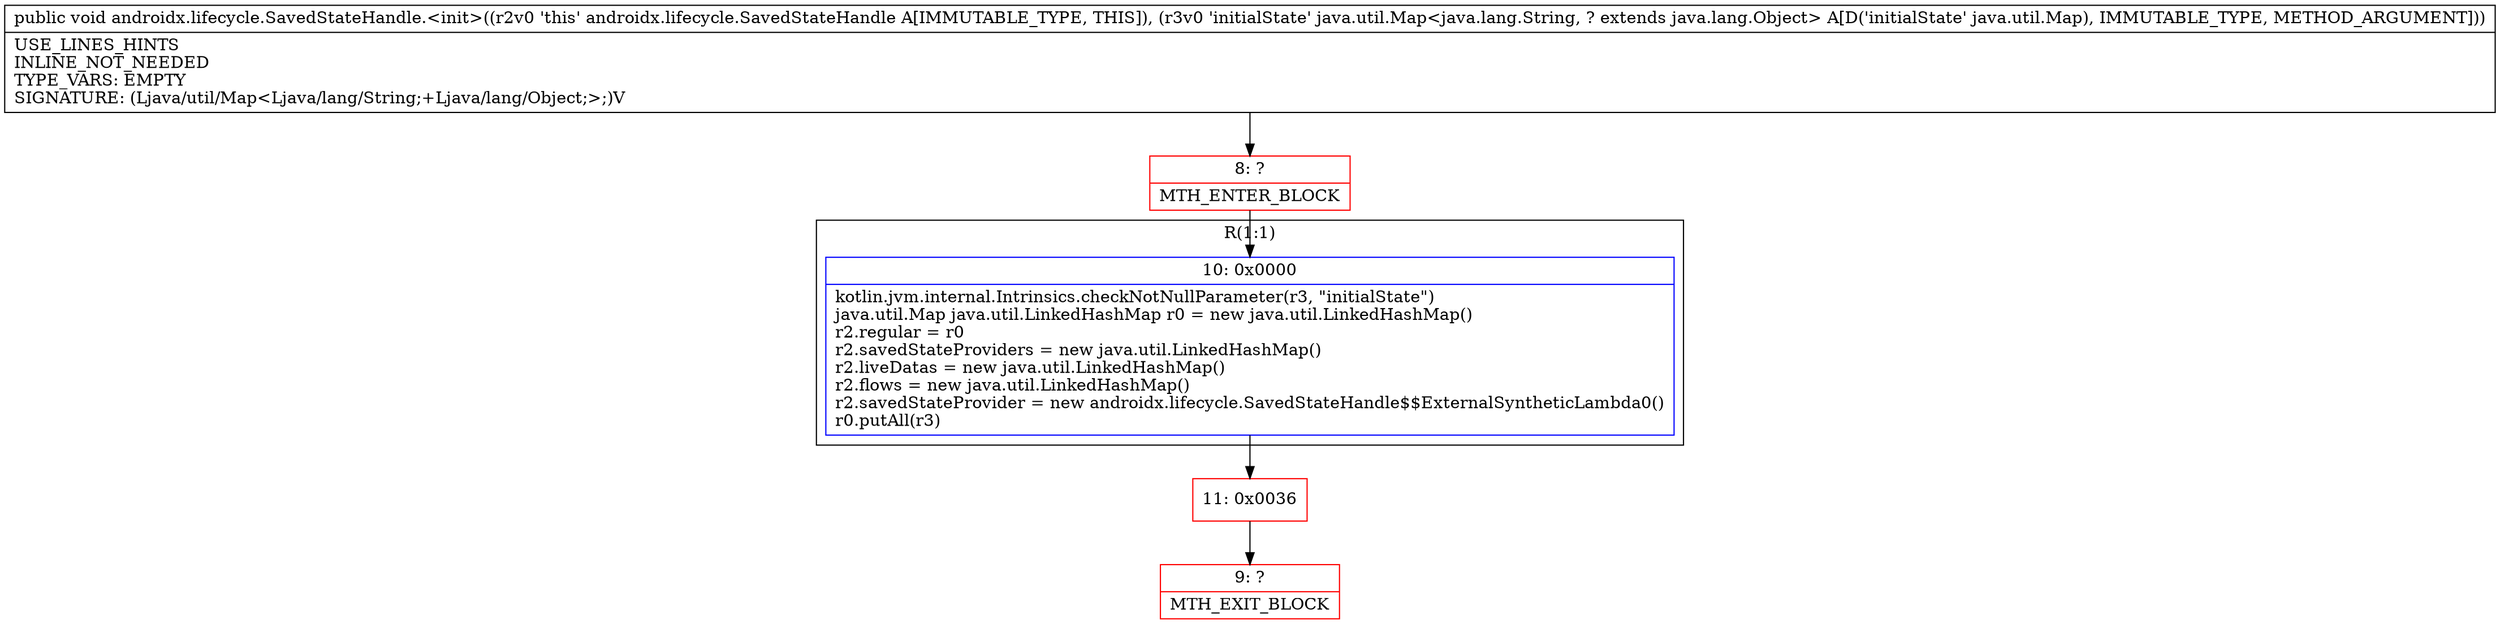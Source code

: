 digraph "CFG forandroidx.lifecycle.SavedStateHandle.\<init\>(Ljava\/util\/Map;)V" {
subgraph cluster_Region_739585132 {
label = "R(1:1)";
node [shape=record,color=blue];
Node_10 [shape=record,label="{10\:\ 0x0000|kotlin.jvm.internal.Intrinsics.checkNotNullParameter(r3, \"initialState\")\ljava.util.Map java.util.LinkedHashMap r0 = new java.util.LinkedHashMap()\lr2.regular = r0\lr2.savedStateProviders = new java.util.LinkedHashMap()\lr2.liveDatas = new java.util.LinkedHashMap()\lr2.flows = new java.util.LinkedHashMap()\lr2.savedStateProvider = new androidx.lifecycle.SavedStateHandle$$ExternalSyntheticLambda0()\lr0.putAll(r3)\l}"];
}
Node_8 [shape=record,color=red,label="{8\:\ ?|MTH_ENTER_BLOCK\l}"];
Node_11 [shape=record,color=red,label="{11\:\ 0x0036}"];
Node_9 [shape=record,color=red,label="{9\:\ ?|MTH_EXIT_BLOCK\l}"];
MethodNode[shape=record,label="{public void androidx.lifecycle.SavedStateHandle.\<init\>((r2v0 'this' androidx.lifecycle.SavedStateHandle A[IMMUTABLE_TYPE, THIS]), (r3v0 'initialState' java.util.Map\<java.lang.String, ? extends java.lang.Object\> A[D('initialState' java.util.Map), IMMUTABLE_TYPE, METHOD_ARGUMENT]))  | USE_LINES_HINTS\lINLINE_NOT_NEEDED\lTYPE_VARS: EMPTY\lSIGNATURE: (Ljava\/util\/Map\<Ljava\/lang\/String;+Ljava\/lang\/Object;\>;)V\l}"];
MethodNode -> Node_8;Node_10 -> Node_11;
Node_8 -> Node_10;
Node_11 -> Node_9;
}

